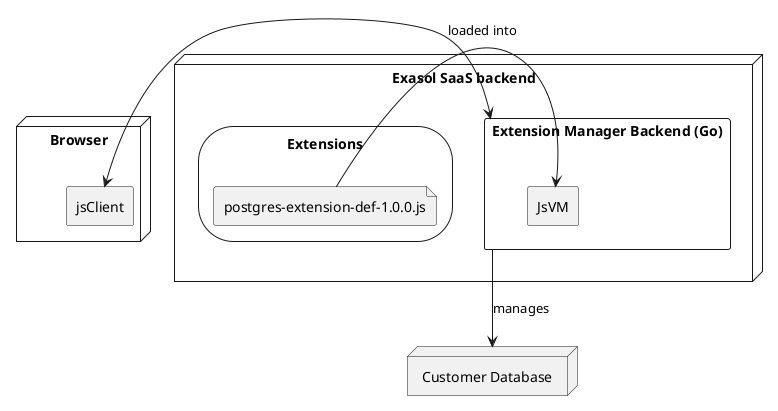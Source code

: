 @startuml
node "Exasol SaaS backend" {
  rectangle backend as "Extension Manager Backend (Go)" {
  rectangle JsVM
}
  storage Extensions {
    file installer as "postgres-extension-def-1.0.0.js"
  }
}

node customerCluster as "Customer Database" {
}

node Browser {
  rectangle jsClient {
  }
}

jsClient <-> backend
JsVM <- installer: loaded into
backend --> customerCluster: manages
@enduml